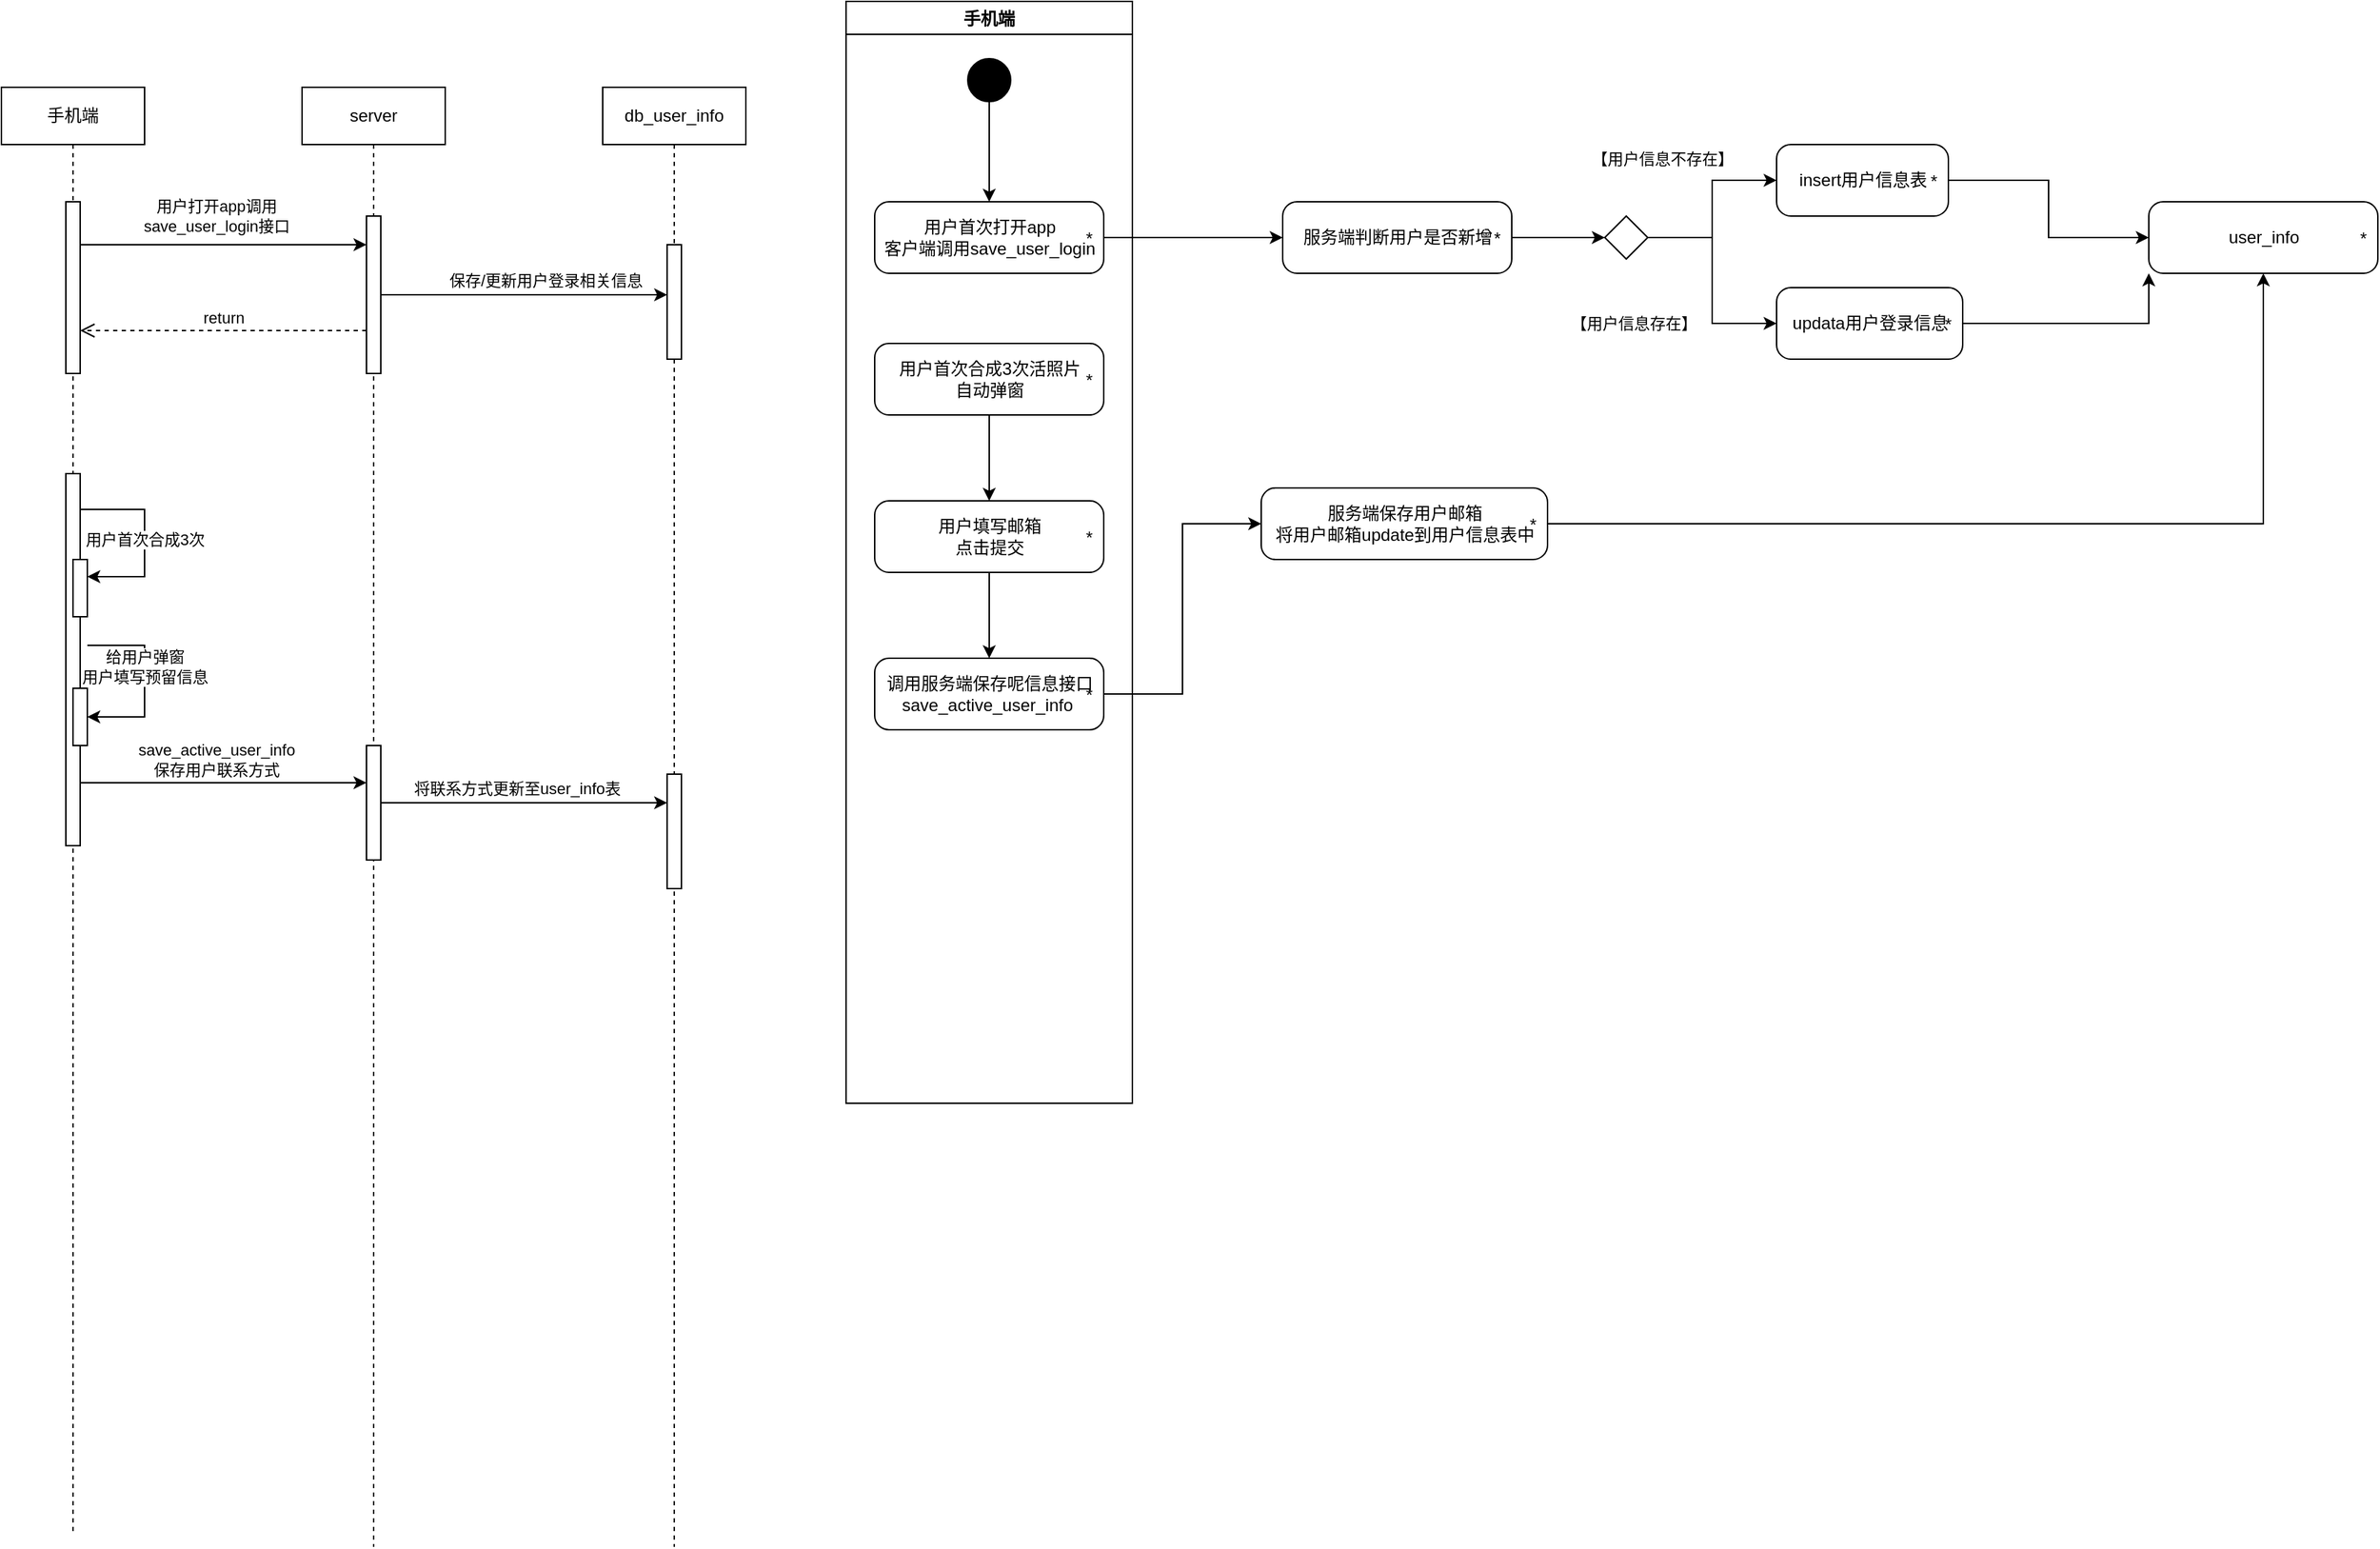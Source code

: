 <mxfile version="20.4.0" type="github">
  <diagram id="kgpKYQtTHZ0yAKxKKP6v" name="Page-1">
    <mxGraphModel dx="1304" dy="529" grid="1" gridSize="10" guides="1" tooltips="1" connect="1" arrows="1" fold="1" page="1" pageScale="1" pageWidth="850" pageHeight="1100" math="0" shadow="0">
      <root>
        <mxCell id="0" />
        <mxCell id="1" parent="0" />
        <mxCell id="PKfGuQVn0fXjlFeVQHb7-2" value="手机端" style="shape=umlLifeline;perimeter=lifelinePerimeter;whiteSpace=wrap;html=1;container=1;collapsible=0;recursiveResize=0;outlineConnect=0;" parent="1" vertex="1">
          <mxGeometry x="80" y="60" width="100" height="1010" as="geometry" />
        </mxCell>
        <mxCell id="PKfGuQVn0fXjlFeVQHb7-9" value="" style="html=1;points=[];perimeter=orthogonalPerimeter;" parent="PKfGuQVn0fXjlFeVQHb7-2" vertex="1">
          <mxGeometry x="45" y="80" width="10" height="120" as="geometry" />
        </mxCell>
        <mxCell id="rP7UkFt_sAIfWVr7rBNn-2" value="" style="endArrow=classic;html=1;rounded=0;" edge="1" parent="PKfGuQVn0fXjlFeVQHb7-2" target="PKfGuQVn0fXjlFeVQHb7-6">
          <mxGeometry width="50" height="50" relative="1" as="geometry">
            <mxPoint x="55" y="110" as="sourcePoint" />
            <mxPoint x="105" y="60" as="targetPoint" />
          </mxGeometry>
        </mxCell>
        <mxCell id="rP7UkFt_sAIfWVr7rBNn-3" value="用户打开app调用&lt;br&gt;save_user_login接口" style="edgeLabel;html=1;align=center;verticalAlign=middle;resizable=0;points=[];" vertex="1" connectable="0" parent="rP7UkFt_sAIfWVr7rBNn-2">
          <mxGeometry x="-0.22" y="-5" relative="1" as="geometry">
            <mxPoint x="17" y="-25" as="offset" />
          </mxGeometry>
        </mxCell>
        <mxCell id="rP7UkFt_sAIfWVr7rBNn-11" value="" style="html=1;points=[];perimeter=orthogonalPerimeter;" vertex="1" parent="PKfGuQVn0fXjlFeVQHb7-2">
          <mxGeometry x="45" y="270" width="10" height="260" as="geometry" />
        </mxCell>
        <mxCell id="rP7UkFt_sAIfWVr7rBNn-12" value="" style="html=1;points=[];perimeter=orthogonalPerimeter;" vertex="1" parent="PKfGuQVn0fXjlFeVQHb7-2">
          <mxGeometry x="50" y="330" width="10" height="40" as="geometry" />
        </mxCell>
        <mxCell id="rP7UkFt_sAIfWVr7rBNn-16" value="用户首次合成3次" style="endArrow=classic;html=1;rounded=0;entryX=1;entryY=0.3;entryDx=0;entryDy=0;entryPerimeter=0;" edge="1" parent="PKfGuQVn0fXjlFeVQHb7-2" source="rP7UkFt_sAIfWVr7rBNn-11" target="rP7UkFt_sAIfWVr7rBNn-12">
          <mxGeometry width="50" height="50" relative="1" as="geometry">
            <mxPoint x="60" y="330" as="sourcePoint" />
            <mxPoint x="110" y="280" as="targetPoint" />
            <Array as="points">
              <mxPoint x="100" y="295" />
              <mxPoint x="100" y="342" />
            </Array>
          </mxGeometry>
        </mxCell>
        <mxCell id="rP7UkFt_sAIfWVr7rBNn-17" value="" style="html=1;points=[];perimeter=orthogonalPerimeter;" vertex="1" parent="PKfGuQVn0fXjlFeVQHb7-2">
          <mxGeometry x="50" y="420" width="10" height="40" as="geometry" />
        </mxCell>
        <mxCell id="PKfGuQVn0fXjlFeVQHb7-3" value="server" style="shape=umlLifeline;perimeter=lifelinePerimeter;whiteSpace=wrap;html=1;container=1;collapsible=0;recursiveResize=0;outlineConnect=0;" parent="1" vertex="1">
          <mxGeometry x="290" y="60" width="100" height="1020" as="geometry" />
        </mxCell>
        <mxCell id="PKfGuQVn0fXjlFeVQHb7-6" value="" style="html=1;points=[];perimeter=orthogonalPerimeter;" parent="PKfGuQVn0fXjlFeVQHb7-3" vertex="1">
          <mxGeometry x="45" y="90" width="10" height="110" as="geometry" />
        </mxCell>
        <mxCell id="rP7UkFt_sAIfWVr7rBNn-25" value="" style="html=1;points=[];perimeter=orthogonalPerimeter;" vertex="1" parent="PKfGuQVn0fXjlFeVQHb7-3">
          <mxGeometry x="45" y="460" width="10" height="80" as="geometry" />
        </mxCell>
        <mxCell id="PKfGuQVn0fXjlFeVQHb7-4" value="db_user_info" style="shape=umlLifeline;perimeter=lifelinePerimeter;whiteSpace=wrap;html=1;container=1;collapsible=0;recursiveResize=0;outlineConnect=0;" parent="1" vertex="1">
          <mxGeometry x="500" y="60" width="100" height="1020" as="geometry" />
        </mxCell>
        <mxCell id="rP7UkFt_sAIfWVr7rBNn-6" value="" style="html=1;points=[];perimeter=orthogonalPerimeter;" vertex="1" parent="PKfGuQVn0fXjlFeVQHb7-4">
          <mxGeometry x="45" y="110" width="10" height="80" as="geometry" />
        </mxCell>
        <mxCell id="rP7UkFt_sAIfWVr7rBNn-28" value="" style="html=1;points=[];perimeter=orthogonalPerimeter;" vertex="1" parent="PKfGuQVn0fXjlFeVQHb7-4">
          <mxGeometry x="45" y="480" width="10" height="80" as="geometry" />
        </mxCell>
        <mxCell id="PKfGuQVn0fXjlFeVQHb7-8" value="return" style="html=1;verticalAlign=bottom;endArrow=open;dashed=1;endSize=8;rounded=0;" parent="1" source="PKfGuQVn0fXjlFeVQHb7-6" target="PKfGuQVn0fXjlFeVQHb7-9" edge="1">
          <mxGeometry relative="1" as="geometry">
            <mxPoint x="265" y="226" as="targetPoint" />
            <mxPoint x="320" y="230" as="sourcePoint" />
            <Array as="points">
              <mxPoint x="230" y="230" />
            </Array>
          </mxGeometry>
        </mxCell>
        <mxCell id="rP7UkFt_sAIfWVr7rBNn-7" value="" style="endArrow=classic;html=1;rounded=0;" edge="1" parent="1" source="PKfGuQVn0fXjlFeVQHb7-6" target="rP7UkFt_sAIfWVr7rBNn-6">
          <mxGeometry width="50" height="50" relative="1" as="geometry">
            <mxPoint x="420" y="210" as="sourcePoint" />
            <mxPoint x="470" y="160" as="targetPoint" />
          </mxGeometry>
        </mxCell>
        <mxCell id="rP7UkFt_sAIfWVr7rBNn-8" value="保存/更新用户登录相关信息" style="edgeLabel;html=1;align=center;verticalAlign=middle;resizable=0;points=[];" vertex="1" connectable="0" parent="rP7UkFt_sAIfWVr7rBNn-7">
          <mxGeometry x="0.27" y="3" relative="1" as="geometry">
            <mxPoint x="-12" y="-7" as="offset" />
          </mxGeometry>
        </mxCell>
        <mxCell id="rP7UkFt_sAIfWVr7rBNn-23" value="" style="endArrow=classic;html=1;rounded=0;" edge="1" parent="1" target="rP7UkFt_sAIfWVr7rBNn-17">
          <mxGeometry width="50" height="50" relative="1" as="geometry">
            <mxPoint x="140" y="450" as="sourcePoint" />
            <mxPoint x="190" y="520" as="targetPoint" />
            <Array as="points">
              <mxPoint x="180" y="450" />
              <mxPoint x="180" y="500" />
            </Array>
          </mxGeometry>
        </mxCell>
        <mxCell id="rP7UkFt_sAIfWVr7rBNn-24" value="给用户弹窗&lt;br&gt;用户填写预留信息" style="edgeLabel;html=1;align=center;verticalAlign=middle;resizable=0;points=[];" vertex="1" connectable="0" parent="rP7UkFt_sAIfWVr7rBNn-23">
          <mxGeometry x="-0.154" relative="1" as="geometry">
            <mxPoint as="offset" />
          </mxGeometry>
        </mxCell>
        <mxCell id="rP7UkFt_sAIfWVr7rBNn-26" value="" style="endArrow=classic;html=1;rounded=0;" edge="1" parent="1">
          <mxGeometry width="50" height="50" relative="1" as="geometry">
            <mxPoint x="135" y="546" as="sourcePoint" />
            <mxPoint x="335" y="546" as="targetPoint" />
          </mxGeometry>
        </mxCell>
        <mxCell id="rP7UkFt_sAIfWVr7rBNn-27" value="save_active_user_info&lt;br&gt;保存用户联系方式" style="edgeLabel;html=1;align=center;verticalAlign=middle;resizable=0;points=[];" vertex="1" connectable="0" parent="rP7UkFt_sAIfWVr7rBNn-26">
          <mxGeometry x="-0.24" y="3" relative="1" as="geometry">
            <mxPoint x="19" y="-13" as="offset" />
          </mxGeometry>
        </mxCell>
        <mxCell id="rP7UkFt_sAIfWVr7rBNn-29" value="" style="endArrow=classic;html=1;rounded=0;" edge="1" parent="1" source="rP7UkFt_sAIfWVr7rBNn-25" target="rP7UkFt_sAIfWVr7rBNn-28">
          <mxGeometry width="50" height="50" relative="1" as="geometry">
            <mxPoint x="380" y="600" as="sourcePoint" />
            <mxPoint x="430" y="550" as="targetPoint" />
          </mxGeometry>
        </mxCell>
        <mxCell id="rP7UkFt_sAIfWVr7rBNn-30" value="将联系方式更新至user_info表" style="edgeLabel;html=1;align=center;verticalAlign=middle;resizable=0;points=[];" vertex="1" connectable="0" parent="rP7UkFt_sAIfWVr7rBNn-29">
          <mxGeometry x="-0.16" y="1" relative="1" as="geometry">
            <mxPoint x="11" y="-9" as="offset" />
          </mxGeometry>
        </mxCell>
        <mxCell id="rP7UkFt_sAIfWVr7rBNn-54" style="edgeStyle=orthogonalEdgeStyle;rounded=0;orthogonalLoop=1;jettySize=auto;html=1;" edge="1" parent="1" source="rP7UkFt_sAIfWVr7rBNn-44" target="rP7UkFt_sAIfWVr7rBNn-55">
          <mxGeometry relative="1" as="geometry">
            <mxPoint x="875" y="260" as="targetPoint" />
          </mxGeometry>
        </mxCell>
        <mxCell id="rP7UkFt_sAIfWVr7rBNn-44" value="用户首次打开app&lt;br&gt;客户端调用save_user_login" style="html=1;dashed=0;rounded=1;absoluteArcSize=1;arcSize=20;verticalAlign=middle;align=center;" vertex="1" parent="1">
          <mxGeometry x="690" y="140" width="160" height="50" as="geometry" />
        </mxCell>
        <mxCell id="rP7UkFt_sAIfWVr7rBNn-45" value="*" style="text;resizeWidth=0;resizeHeight=0;points=[];part=1;verticalAlign=middle;align=center;" vertex="1" parent="rP7UkFt_sAIfWVr7rBNn-44">
          <mxGeometry x="1" y="0.5" width="20" height="20" relative="1" as="geometry">
            <mxPoint x="-20" y="-10" as="offset" />
          </mxGeometry>
        </mxCell>
        <mxCell id="rP7UkFt_sAIfWVr7rBNn-50" style="edgeStyle=orthogonalEdgeStyle;rounded=0;orthogonalLoop=1;jettySize=auto;html=1;" edge="1" parent="1" source="rP7UkFt_sAIfWVr7rBNn-46" target="rP7UkFt_sAIfWVr7rBNn-44">
          <mxGeometry relative="1" as="geometry" />
        </mxCell>
        <mxCell id="rP7UkFt_sAIfWVr7rBNn-46" value="" style="ellipse;fillColor=strokeColor;" vertex="1" parent="1">
          <mxGeometry x="755" y="40" width="30" height="30" as="geometry" />
        </mxCell>
        <mxCell id="rP7UkFt_sAIfWVr7rBNn-58" value="手机端" style="swimlane;" vertex="1" parent="1">
          <mxGeometry x="670" width="200" height="770" as="geometry" />
        </mxCell>
        <mxCell id="rP7UkFt_sAIfWVr7rBNn-102" style="edgeStyle=orthogonalEdgeStyle;rounded=0;orthogonalLoop=1;jettySize=auto;html=1;entryX=0.5;entryY=0;entryDx=0;entryDy=0;" edge="1" parent="rP7UkFt_sAIfWVr7rBNn-58" source="rP7UkFt_sAIfWVr7rBNn-97" target="rP7UkFt_sAIfWVr7rBNn-100">
          <mxGeometry relative="1" as="geometry" />
        </mxCell>
        <mxCell id="rP7UkFt_sAIfWVr7rBNn-97" value="用户首次合成3次活照片&lt;br&gt;自动弹窗" style="html=1;dashed=0;rounded=1;absoluteArcSize=1;arcSize=20;verticalAlign=middle;align=center;" vertex="1" parent="rP7UkFt_sAIfWVr7rBNn-58">
          <mxGeometry x="20" y="239" width="160" height="50" as="geometry" />
        </mxCell>
        <mxCell id="rP7UkFt_sAIfWVr7rBNn-98" value="*" style="text;resizeWidth=0;resizeHeight=0;points=[];part=1;verticalAlign=middle;align=center;" vertex="1" parent="rP7UkFt_sAIfWVr7rBNn-97">
          <mxGeometry x="1" y="0.5" width="20" height="20" relative="1" as="geometry">
            <mxPoint x="-20" y="-10" as="offset" />
          </mxGeometry>
        </mxCell>
        <mxCell id="rP7UkFt_sAIfWVr7rBNn-100" value="用户填写邮箱&lt;br&gt;点击提交" style="html=1;dashed=0;rounded=1;absoluteArcSize=1;arcSize=20;verticalAlign=middle;align=center;" vertex="1" parent="rP7UkFt_sAIfWVr7rBNn-58">
          <mxGeometry x="20" y="349" width="160" height="50" as="geometry" />
        </mxCell>
        <mxCell id="rP7UkFt_sAIfWVr7rBNn-101" value="*" style="text;resizeWidth=0;resizeHeight=0;points=[];part=1;verticalAlign=middle;align=center;" vertex="1" parent="rP7UkFt_sAIfWVr7rBNn-100">
          <mxGeometry x="1" y="0.5" width="20" height="20" relative="1" as="geometry">
            <mxPoint x="-20" y="-10" as="offset" />
          </mxGeometry>
        </mxCell>
        <mxCell id="rP7UkFt_sAIfWVr7rBNn-106" value="调用服务端保存呢信息接口&lt;br&gt;save_active_user_info&amp;nbsp;" style="html=1;dashed=0;rounded=1;absoluteArcSize=1;arcSize=20;verticalAlign=middle;align=center;" vertex="1" parent="rP7UkFt_sAIfWVr7rBNn-58">
          <mxGeometry x="20" y="459" width="160" height="50" as="geometry" />
        </mxCell>
        <mxCell id="rP7UkFt_sAIfWVr7rBNn-107" value="*" style="text;resizeWidth=0;resizeHeight=0;points=[];part=1;verticalAlign=middle;align=center;" vertex="1" parent="rP7UkFt_sAIfWVr7rBNn-106">
          <mxGeometry x="1" y="0.5" width="20" height="20" relative="1" as="geometry">
            <mxPoint x="-20" y="-10" as="offset" />
          </mxGeometry>
        </mxCell>
        <mxCell id="rP7UkFt_sAIfWVr7rBNn-108" style="edgeStyle=orthogonalEdgeStyle;rounded=0;orthogonalLoop=1;jettySize=auto;html=1;" edge="1" parent="rP7UkFt_sAIfWVr7rBNn-58" source="rP7UkFt_sAIfWVr7rBNn-100" target="rP7UkFt_sAIfWVr7rBNn-106">
          <mxGeometry relative="1" as="geometry" />
        </mxCell>
        <mxCell id="rP7UkFt_sAIfWVr7rBNn-55" value="服务端判断用户是否新增" style="html=1;dashed=0;rounded=1;absoluteArcSize=1;arcSize=20;verticalAlign=middle;align=center;" vertex="1" parent="1">
          <mxGeometry x="975" y="140" width="160" height="50" as="geometry" />
        </mxCell>
        <mxCell id="rP7UkFt_sAIfWVr7rBNn-56" value="*" style="text;resizeWidth=0;resizeHeight=0;points=[];part=1;verticalAlign=middle;align=center;" vertex="1" parent="rP7UkFt_sAIfWVr7rBNn-55">
          <mxGeometry x="1" y="0.5" width="20" height="20" relative="1" as="geometry">
            <mxPoint x="-20" y="-10" as="offset" />
          </mxGeometry>
        </mxCell>
        <mxCell id="rP7UkFt_sAIfWVr7rBNn-90" style="edgeStyle=orthogonalEdgeStyle;rounded=0;orthogonalLoop=1;jettySize=auto;html=1;entryX=0;entryY=0.5;entryDx=0;entryDy=0;" edge="1" parent="rP7UkFt_sAIfWVr7rBNn-55" source="rP7UkFt_sAIfWVr7rBNn-56" target="rP7UkFt_sAIfWVr7rBNn-87">
          <mxGeometry relative="1" as="geometry" />
        </mxCell>
        <mxCell id="rP7UkFt_sAIfWVr7rBNn-80" value="insert用户信息表" style="html=1;dashed=0;rounded=1;absoluteArcSize=1;arcSize=20;verticalAlign=middle;align=center;" vertex="1" parent="1">
          <mxGeometry x="1320" y="100" width="120" height="50" as="geometry" />
        </mxCell>
        <mxCell id="rP7UkFt_sAIfWVr7rBNn-81" value="*" style="text;resizeWidth=0;resizeHeight=0;points=[];part=1;verticalAlign=middle;align=center;" vertex="1" parent="rP7UkFt_sAIfWVr7rBNn-80">
          <mxGeometry x="1" y="0.5" width="20" height="20" relative="1" as="geometry">
            <mxPoint x="-20" y="-10" as="offset" />
          </mxGeometry>
        </mxCell>
        <mxCell id="rP7UkFt_sAIfWVr7rBNn-113" style="edgeStyle=orthogonalEdgeStyle;rounded=0;orthogonalLoop=1;jettySize=auto;html=1;entryX=0;entryY=0.5;entryDx=0;entryDy=0;" edge="1" parent="rP7UkFt_sAIfWVr7rBNn-80" source="rP7UkFt_sAIfWVr7rBNn-81" target="rP7UkFt_sAIfWVr7rBNn-95">
          <mxGeometry relative="1" as="geometry" />
        </mxCell>
        <mxCell id="rP7UkFt_sAIfWVr7rBNn-82" value="updata用户登录信息" style="html=1;dashed=0;rounded=1;absoluteArcSize=1;arcSize=20;verticalAlign=middle;align=center;" vertex="1" parent="1">
          <mxGeometry x="1320" y="200" width="130" height="50" as="geometry" />
        </mxCell>
        <mxCell id="rP7UkFt_sAIfWVr7rBNn-83" value="*" style="text;resizeWidth=0;resizeHeight=0;points=[];part=1;verticalAlign=middle;align=center;" vertex="1" parent="rP7UkFt_sAIfWVr7rBNn-82">
          <mxGeometry x="1" y="0.5" width="20" height="20" relative="1" as="geometry">
            <mxPoint x="-20" y="-10" as="offset" />
          </mxGeometry>
        </mxCell>
        <mxCell id="rP7UkFt_sAIfWVr7rBNn-115" style="edgeStyle=orthogonalEdgeStyle;rounded=0;orthogonalLoop=1;jettySize=auto;html=1;entryX=0;entryY=1;entryDx=0;entryDy=0;" edge="1" parent="rP7UkFt_sAIfWVr7rBNn-82" source="rP7UkFt_sAIfWVr7rBNn-83" target="rP7UkFt_sAIfWVr7rBNn-95">
          <mxGeometry relative="1" as="geometry" />
        </mxCell>
        <mxCell id="rP7UkFt_sAIfWVr7rBNn-91" style="edgeStyle=orthogonalEdgeStyle;rounded=0;orthogonalLoop=1;jettySize=auto;html=1;entryX=0;entryY=0.5;entryDx=0;entryDy=0;" edge="1" parent="1" source="rP7UkFt_sAIfWVr7rBNn-87" target="rP7UkFt_sAIfWVr7rBNn-80">
          <mxGeometry relative="1" as="geometry" />
        </mxCell>
        <mxCell id="rP7UkFt_sAIfWVr7rBNn-93" value="【用户信息不存在】" style="edgeLabel;html=1;align=center;verticalAlign=middle;resizable=0;points=[];" vertex="1" connectable="0" parent="rP7UkFt_sAIfWVr7rBNn-91">
          <mxGeometry x="0.385" y="-5" relative="1" as="geometry">
            <mxPoint x="-40" y="-20" as="offset" />
          </mxGeometry>
        </mxCell>
        <mxCell id="rP7UkFt_sAIfWVr7rBNn-92" style="edgeStyle=orthogonalEdgeStyle;rounded=0;orthogonalLoop=1;jettySize=auto;html=1;entryX=0;entryY=0.5;entryDx=0;entryDy=0;" edge="1" parent="1" source="rP7UkFt_sAIfWVr7rBNn-87" target="rP7UkFt_sAIfWVr7rBNn-82">
          <mxGeometry relative="1" as="geometry" />
        </mxCell>
        <mxCell id="rP7UkFt_sAIfWVr7rBNn-94" value="【用户信息存在】" style="edgeLabel;html=1;align=center;verticalAlign=middle;resizable=0;points=[];" vertex="1" connectable="0" parent="rP7UkFt_sAIfWVr7rBNn-92">
          <mxGeometry x="0.24" y="1" relative="1" as="geometry">
            <mxPoint x="-56" y="12" as="offset" />
          </mxGeometry>
        </mxCell>
        <mxCell id="rP7UkFt_sAIfWVr7rBNn-87" value="" style="rhombus;" vertex="1" parent="1">
          <mxGeometry x="1200" y="150" width="30" height="30" as="geometry" />
        </mxCell>
        <mxCell id="rP7UkFt_sAIfWVr7rBNn-95" value="user_info" style="html=1;dashed=0;rounded=1;absoluteArcSize=1;arcSize=20;verticalAlign=middle;align=center;" vertex="1" parent="1">
          <mxGeometry x="1580" y="140" width="160" height="50" as="geometry" />
        </mxCell>
        <mxCell id="rP7UkFt_sAIfWVr7rBNn-96" value="*" style="text;resizeWidth=0;resizeHeight=0;points=[];part=1;verticalAlign=middle;align=center;" vertex="1" parent="rP7UkFt_sAIfWVr7rBNn-95">
          <mxGeometry x="1" y="0.5" width="20" height="20" relative="1" as="geometry">
            <mxPoint x="-20" y="-10" as="offset" />
          </mxGeometry>
        </mxCell>
        <mxCell id="rP7UkFt_sAIfWVr7rBNn-112" style="edgeStyle=orthogonalEdgeStyle;rounded=0;orthogonalLoop=1;jettySize=auto;html=1;" edge="1" parent="1" source="rP7UkFt_sAIfWVr7rBNn-109" target="rP7UkFt_sAIfWVr7rBNn-95">
          <mxGeometry relative="1" as="geometry" />
        </mxCell>
        <mxCell id="rP7UkFt_sAIfWVr7rBNn-109" value="服务端保存用户邮箱&lt;br&gt;将用户邮箱update到用户信息表中" style="html=1;dashed=0;rounded=1;absoluteArcSize=1;arcSize=20;verticalAlign=middle;align=center;" vertex="1" parent="1">
          <mxGeometry x="960" y="340" width="200" height="50" as="geometry" />
        </mxCell>
        <mxCell id="rP7UkFt_sAIfWVr7rBNn-110" value="*" style="text;resizeWidth=0;resizeHeight=0;points=[];part=1;verticalAlign=middle;align=center;" vertex="1" parent="rP7UkFt_sAIfWVr7rBNn-109">
          <mxGeometry x="1" y="0.5" width="20" height="20" relative="1" as="geometry">
            <mxPoint x="-20" y="-10" as="offset" />
          </mxGeometry>
        </mxCell>
        <mxCell id="rP7UkFt_sAIfWVr7rBNn-111" style="edgeStyle=orthogonalEdgeStyle;rounded=0;orthogonalLoop=1;jettySize=auto;html=1;entryX=0;entryY=0.5;entryDx=0;entryDy=0;" edge="1" parent="1" source="rP7UkFt_sAIfWVr7rBNn-106" target="rP7UkFt_sAIfWVr7rBNn-109">
          <mxGeometry relative="1" as="geometry" />
        </mxCell>
      </root>
    </mxGraphModel>
  </diagram>
</mxfile>
